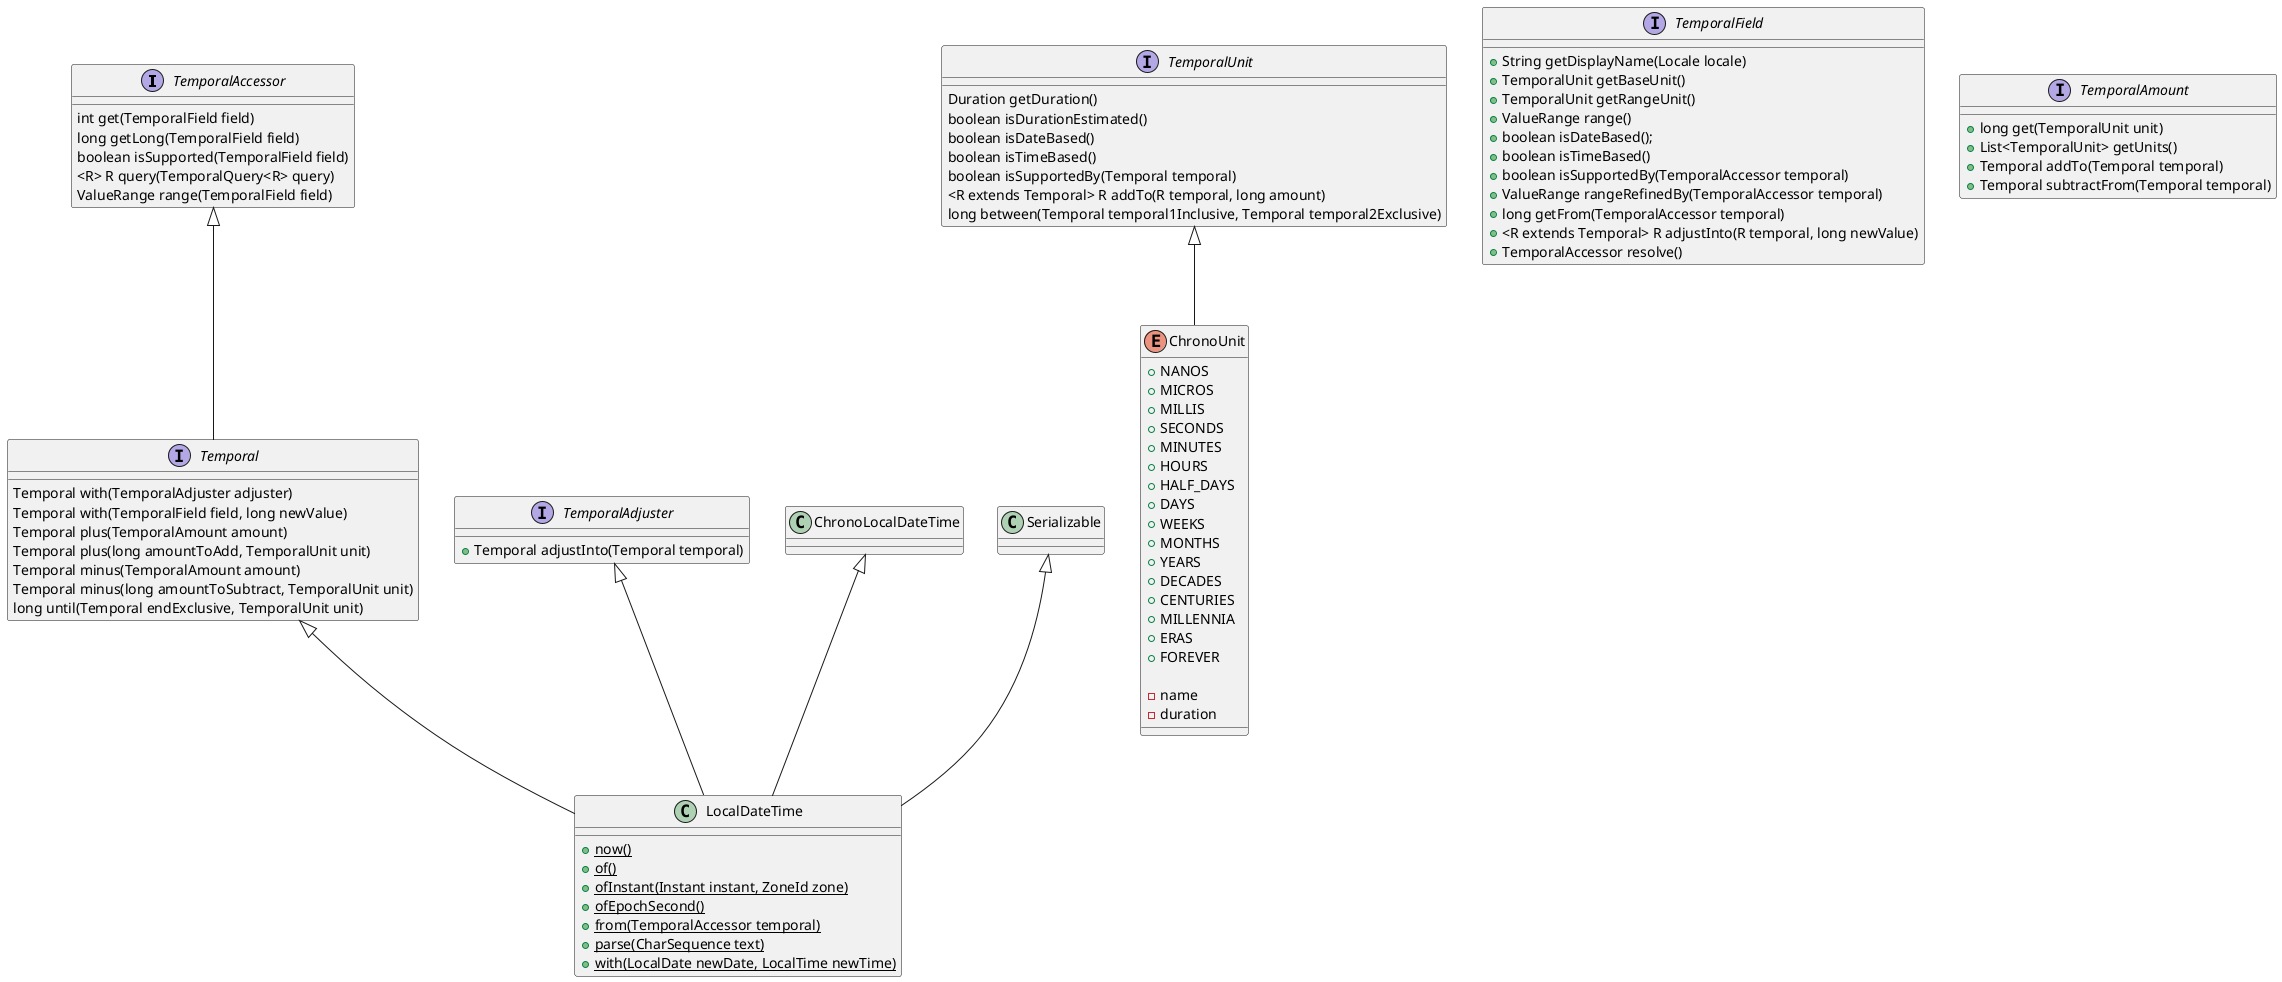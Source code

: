 @startuml
interface TemporalAccessor
interface Temporal
TemporalAccessor <|-- Temporal
interface TemporalUnit
interface ChronoUnit
TemporalUnit <|-- ChronoUnit
interface TemporalAdjuster


TemporalAccessor : int get(TemporalField field)
TemporalAccessor : long getLong(TemporalField field)
TemporalAccessor : boolean isSupported(TemporalField field)
TemporalAccessor : <R> R query(TemporalQuery<R> query)
TemporalAccessor : ValueRange range(TemporalField field)


Temporal : Temporal with(TemporalAdjuster adjuster)
Temporal : Temporal with(TemporalField field, long newValue)
Temporal : Temporal plus(TemporalAmount amount)
Temporal : Temporal plus(long amountToAdd, TemporalUnit unit)
Temporal : Temporal minus(TemporalAmount amount)
Temporal : Temporal minus(long amountToSubtract, TemporalUnit unit)
Temporal : long until(Temporal endExclusive, TemporalUnit unit)


TemporalUnit : Duration getDuration()
TemporalUnit : boolean isDurationEstimated()
TemporalUnit : boolean isDateBased()
TemporalUnit : boolean isTimeBased()
TemporalUnit : boolean isSupportedBy(Temporal temporal)
TemporalUnit : <R extends Temporal> R addTo(R temporal, long amount)
TemporalUnit : long between(Temporal temporal1Inclusive, Temporal temporal2Exclusive)

enum ChronoUnit {
+ NANOS
+ MICROS
+ MILLIS
+ SECONDS
+ MINUTES
+ HOURS
+ HALF_DAYS
+ DAYS
+ WEEKS
+ MONTHS
+ YEARS
+ DECADES
+ CENTURIES
+ MILLENNIA
+ ERAS
+ FOREVER

- name
- duration

}

interface TemporalAdjuster {
+ Temporal adjustInto(Temporal temporal)
}

interface TemporalField {
+ String getDisplayName(Locale locale)
+ TemporalUnit getBaseUnit()
+ TemporalUnit getRangeUnit()
+ ValueRange range()
+ boolean isDateBased();
+ boolean isTimeBased()
+ boolean isSupportedBy(TemporalAccessor temporal)
+ ValueRange rangeRefinedBy(TemporalAccessor temporal)
+ long getFrom(TemporalAccessor temporal)
+ <R extends Temporal> R adjustInto(R temporal, long newValue)
+ TemporalAccessor resolve()

}

interface TemporalAmount {
+ long get(TemporalUnit unit)
+ List<TemporalUnit> getUnits()
+ Temporal addTo(Temporal temporal)
+ Temporal subtractFrom(Temporal temporal)
}

Temporal <|-- LocalDateTime
TemporalAdjuster <|-- LocalDateTime
ChronoLocalDateTime <|-- LocalDateTime
Serializable <|-- LocalDateTime

class LocalDateTime {
+ {static} now()
+ {static} of()
+ {static} ofInstant(Instant instant, ZoneId zone)
+ {static} ofEpochSecond()
+ {static} from(TemporalAccessor temporal)
+ {static} parse(CharSequence text)
+ {static} with(LocalDate newDate, LocalTime newTime)




}

@enduml